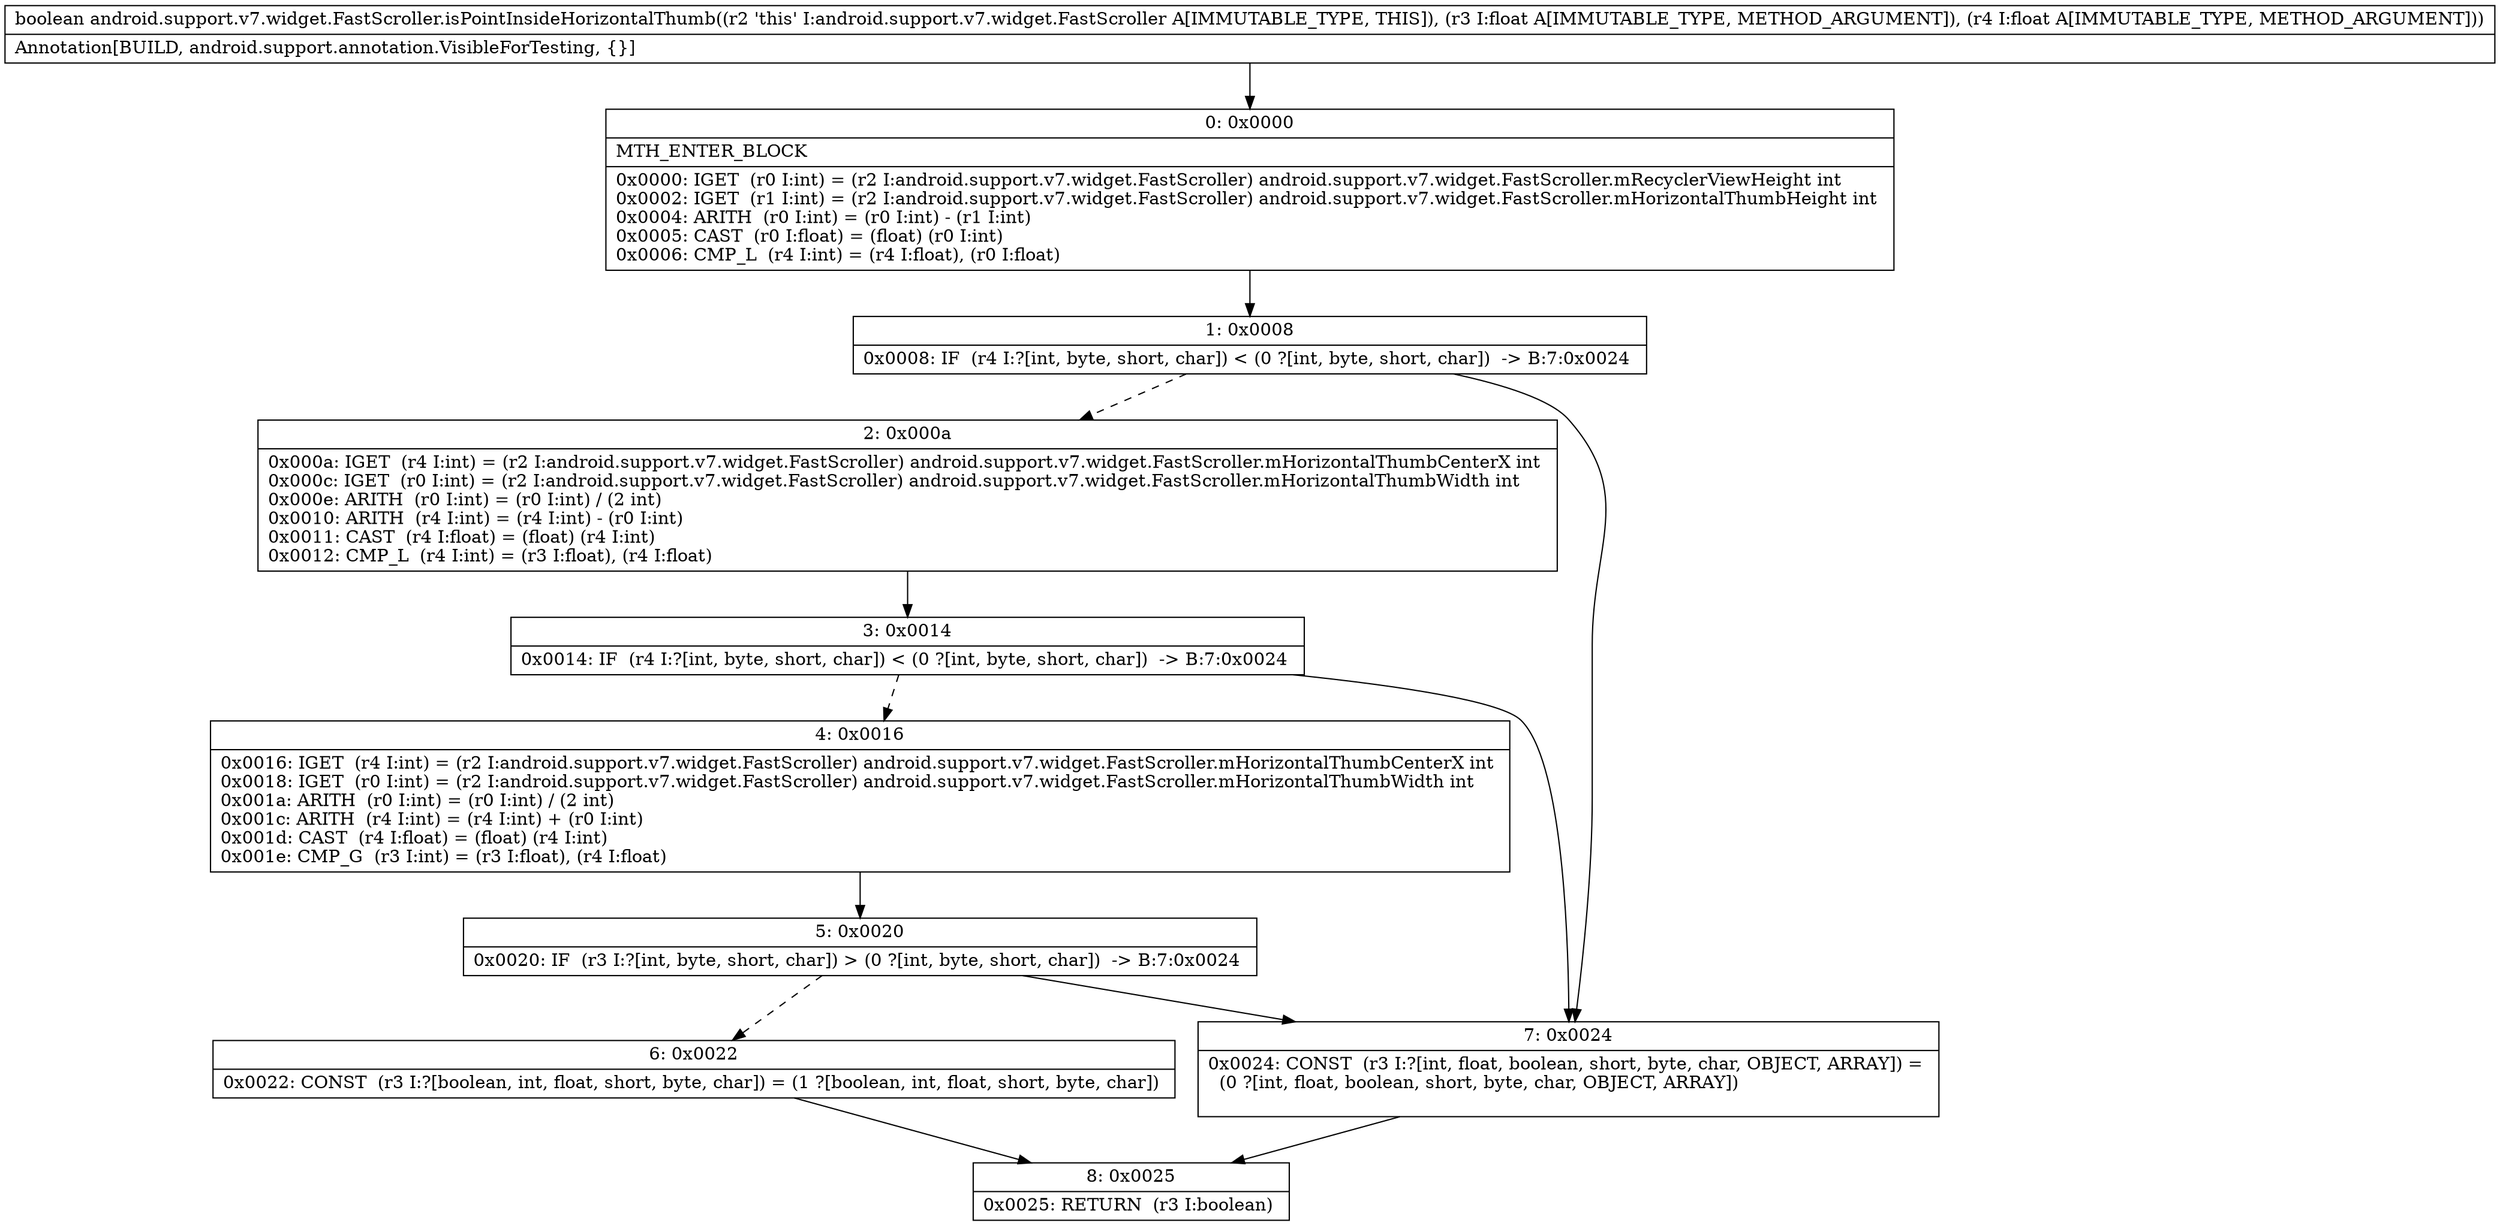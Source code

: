 digraph "CFG forandroid.support.v7.widget.FastScroller.isPointInsideHorizontalThumb(FF)Z" {
Node_0 [shape=record,label="{0\:\ 0x0000|MTH_ENTER_BLOCK\l|0x0000: IGET  (r0 I:int) = (r2 I:android.support.v7.widget.FastScroller) android.support.v7.widget.FastScroller.mRecyclerViewHeight int \l0x0002: IGET  (r1 I:int) = (r2 I:android.support.v7.widget.FastScroller) android.support.v7.widget.FastScroller.mHorizontalThumbHeight int \l0x0004: ARITH  (r0 I:int) = (r0 I:int) \- (r1 I:int) \l0x0005: CAST  (r0 I:float) = (float) (r0 I:int) \l0x0006: CMP_L  (r4 I:int) = (r4 I:float), (r0 I:float) \l}"];
Node_1 [shape=record,label="{1\:\ 0x0008|0x0008: IF  (r4 I:?[int, byte, short, char]) \< (0 ?[int, byte, short, char])  \-\> B:7:0x0024 \l}"];
Node_2 [shape=record,label="{2\:\ 0x000a|0x000a: IGET  (r4 I:int) = (r2 I:android.support.v7.widget.FastScroller) android.support.v7.widget.FastScroller.mHorizontalThumbCenterX int \l0x000c: IGET  (r0 I:int) = (r2 I:android.support.v7.widget.FastScroller) android.support.v7.widget.FastScroller.mHorizontalThumbWidth int \l0x000e: ARITH  (r0 I:int) = (r0 I:int) \/ (2 int) \l0x0010: ARITH  (r4 I:int) = (r4 I:int) \- (r0 I:int) \l0x0011: CAST  (r4 I:float) = (float) (r4 I:int) \l0x0012: CMP_L  (r4 I:int) = (r3 I:float), (r4 I:float) \l}"];
Node_3 [shape=record,label="{3\:\ 0x0014|0x0014: IF  (r4 I:?[int, byte, short, char]) \< (0 ?[int, byte, short, char])  \-\> B:7:0x0024 \l}"];
Node_4 [shape=record,label="{4\:\ 0x0016|0x0016: IGET  (r4 I:int) = (r2 I:android.support.v7.widget.FastScroller) android.support.v7.widget.FastScroller.mHorizontalThumbCenterX int \l0x0018: IGET  (r0 I:int) = (r2 I:android.support.v7.widget.FastScroller) android.support.v7.widget.FastScroller.mHorizontalThumbWidth int \l0x001a: ARITH  (r0 I:int) = (r0 I:int) \/ (2 int) \l0x001c: ARITH  (r4 I:int) = (r4 I:int) + (r0 I:int) \l0x001d: CAST  (r4 I:float) = (float) (r4 I:int) \l0x001e: CMP_G  (r3 I:int) = (r3 I:float), (r4 I:float) \l}"];
Node_5 [shape=record,label="{5\:\ 0x0020|0x0020: IF  (r3 I:?[int, byte, short, char]) \> (0 ?[int, byte, short, char])  \-\> B:7:0x0024 \l}"];
Node_6 [shape=record,label="{6\:\ 0x0022|0x0022: CONST  (r3 I:?[boolean, int, float, short, byte, char]) = (1 ?[boolean, int, float, short, byte, char]) \l}"];
Node_7 [shape=record,label="{7\:\ 0x0024|0x0024: CONST  (r3 I:?[int, float, boolean, short, byte, char, OBJECT, ARRAY]) = \l  (0 ?[int, float, boolean, short, byte, char, OBJECT, ARRAY])\l \l}"];
Node_8 [shape=record,label="{8\:\ 0x0025|0x0025: RETURN  (r3 I:boolean) \l}"];
MethodNode[shape=record,label="{boolean android.support.v7.widget.FastScroller.isPointInsideHorizontalThumb((r2 'this' I:android.support.v7.widget.FastScroller A[IMMUTABLE_TYPE, THIS]), (r3 I:float A[IMMUTABLE_TYPE, METHOD_ARGUMENT]), (r4 I:float A[IMMUTABLE_TYPE, METHOD_ARGUMENT]))  | Annotation[BUILD, android.support.annotation.VisibleForTesting, \{\}]\l}"];
MethodNode -> Node_0;
Node_0 -> Node_1;
Node_1 -> Node_2[style=dashed];
Node_1 -> Node_7;
Node_2 -> Node_3;
Node_3 -> Node_4[style=dashed];
Node_3 -> Node_7;
Node_4 -> Node_5;
Node_5 -> Node_6[style=dashed];
Node_5 -> Node_7;
Node_6 -> Node_8;
Node_7 -> Node_8;
}

